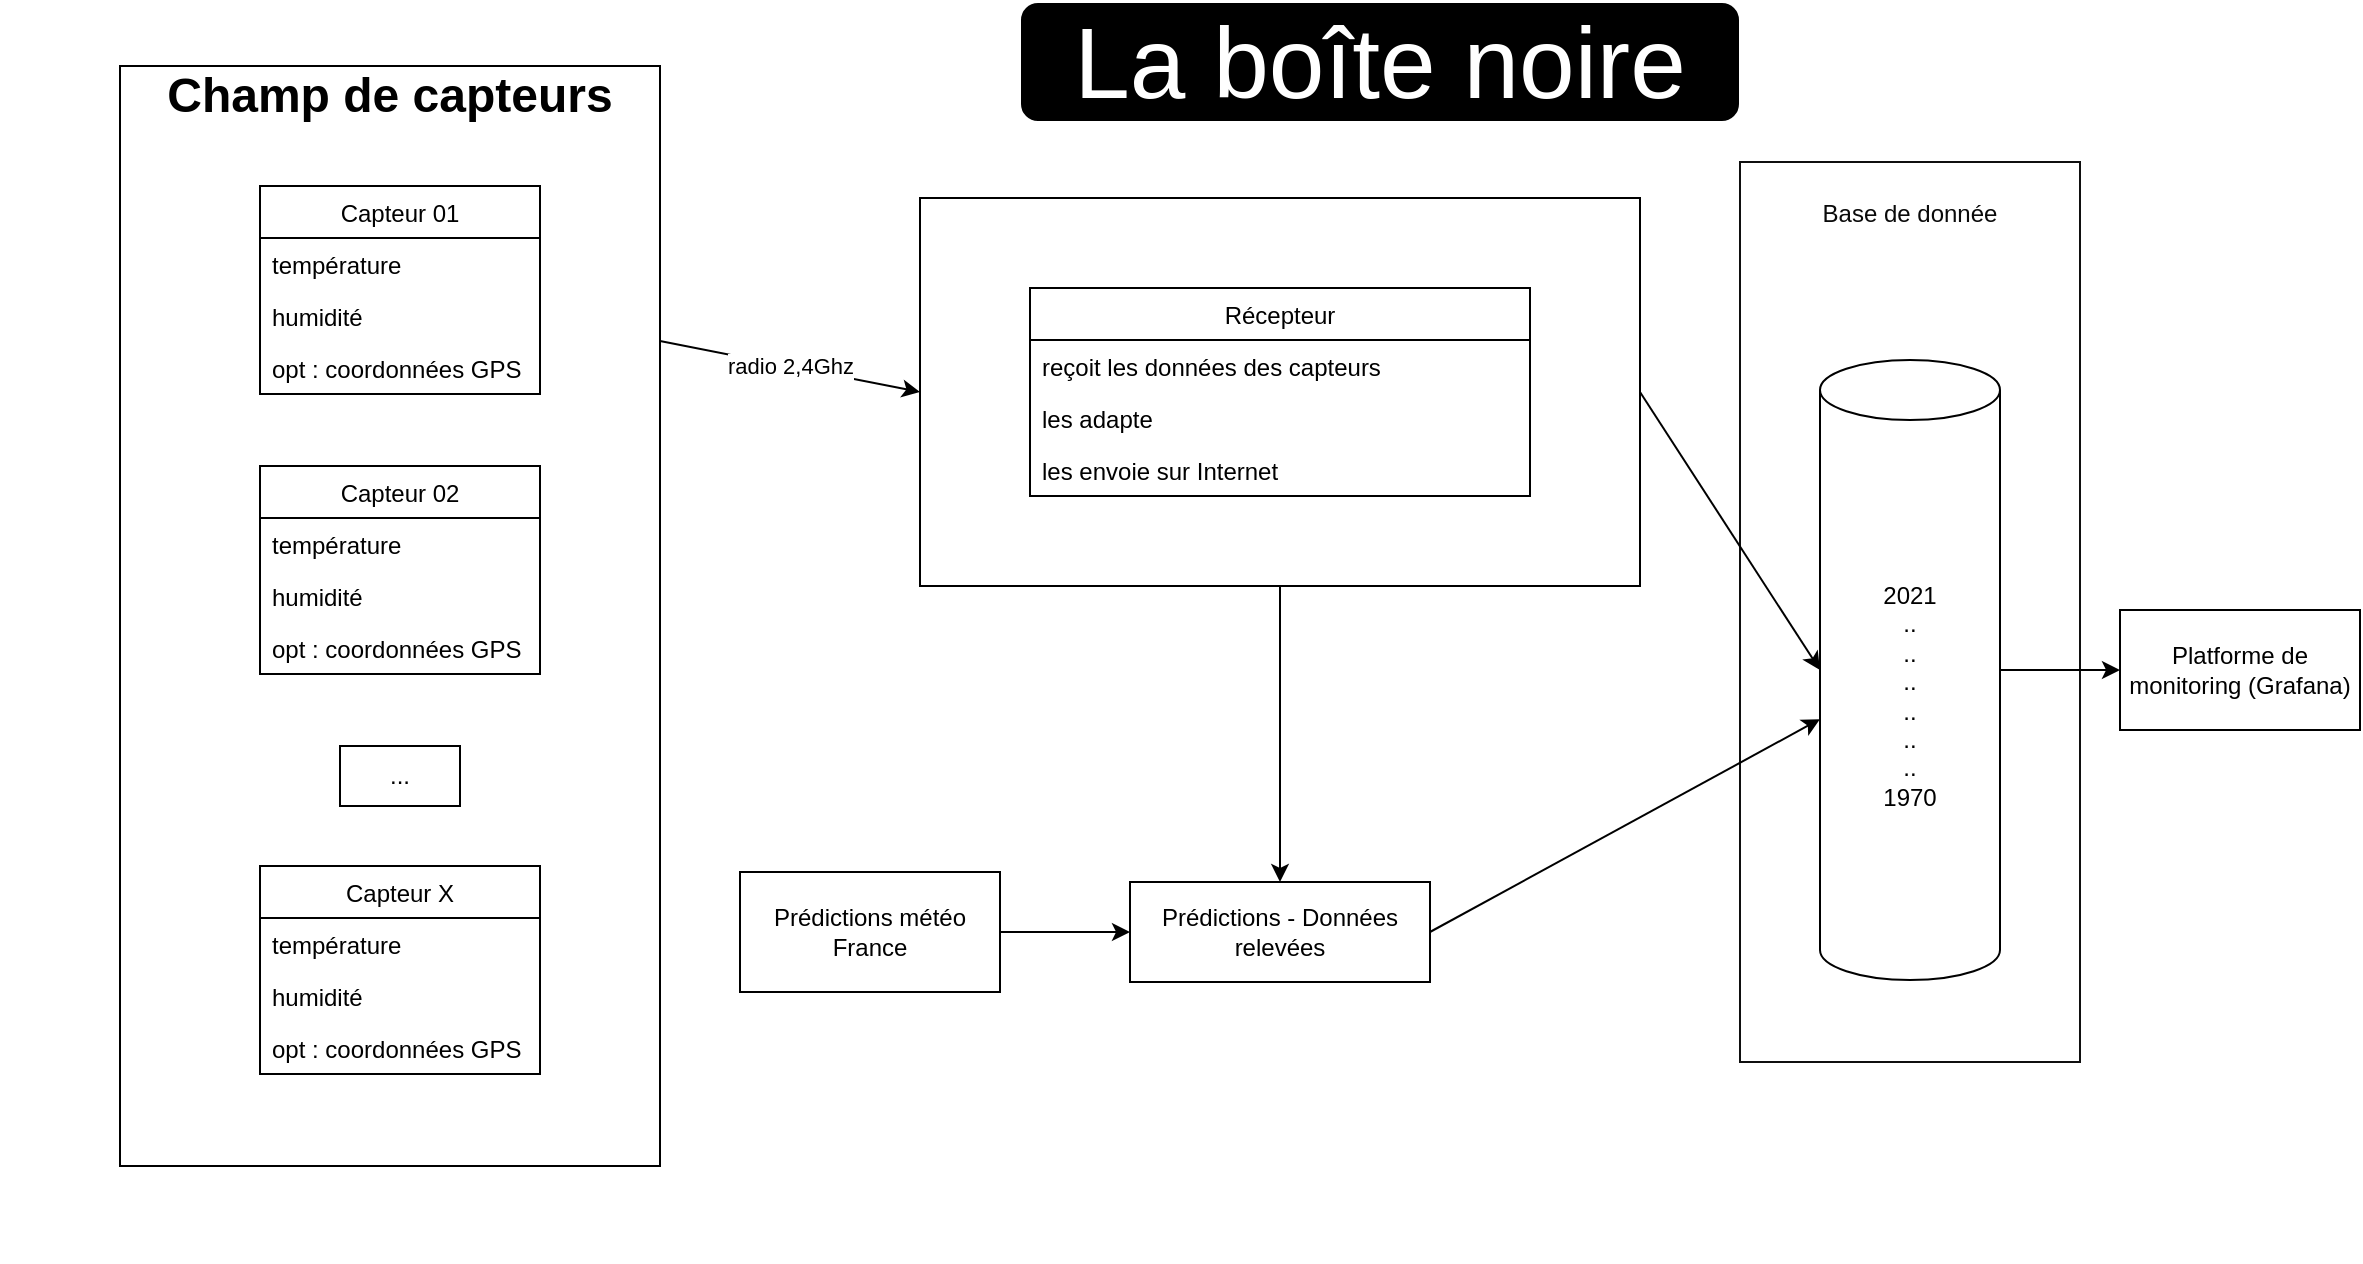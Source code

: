 <mxfile version="15.8.7" type="device"><diagram id="6Cc6UVWxts14hBTuOJX_" name="Page-1"><mxGraphModel dx="2275" dy="803" grid="1" gridSize="10" guides="1" tooltips="1" connect="1" arrows="1" fold="1" page="1" pageScale="1" pageWidth="1169" pageHeight="827" math="0" shadow="0"><root><mxCell id="0"/><mxCell id="1" parent="0"/><mxCell id="c6zDOciWWlwUj5wd_L6z-22" value="&lt;p style=&quot;font-size: 12px;&quot;&gt;&lt;font color=&quot;#0a0a0a&quot; style=&quot;line-height: 0.3; font-size: 12px;&quot;&gt;Base de donnée&lt;/font&gt;&lt;/p&gt;" style="rounded=0;whiteSpace=wrap;html=1;fontSize=12;fontColor=#FFFFFF;strokeColor=#0F0F0F;fillColor=#FFFFFF;verticalAlign=top;" parent="1" vertex="1"><mxGeometry x="850" y="100" width="170" height="450" as="geometry"/></mxCell><mxCell id="g27WDm8jm8eh9OkKAfT4-30" style="rounded=0;orthogonalLoop=1;jettySize=auto;html=1;exitX=1;exitY=0.25;exitDx=0;exitDy=0;entryX=0;entryY=0.5;entryDx=0;entryDy=0;" parent="1" source="g27WDm8jm8eh9OkKAfT4-23" target="g27WDm8jm8eh9OkKAfT4-25" edge="1"><mxGeometry relative="1" as="geometry"/></mxCell><mxCell id="g27WDm8jm8eh9OkKAfT4-31" value="radio 2,4Ghz" style="edgeLabel;html=1;align=center;verticalAlign=middle;resizable=0;points=[];" parent="g27WDm8jm8eh9OkKAfT4-30" vertex="1" connectable="0"><mxGeometry relative="1" as="geometry"><mxPoint as="offset"/></mxGeometry></mxCell><mxCell id="c6zDOciWWlwUj5wd_L6z-11" style="rounded=0;orthogonalLoop=1;jettySize=auto;html=1;exitX=0.5;exitY=1;exitDx=0;exitDy=0;entryX=0.5;entryY=0;entryDx=0;entryDy=0;" parent="1" source="g27WDm8jm8eh9OkKAfT4-25" target="c6zDOciWWlwUj5wd_L6z-8" edge="1"><mxGeometry relative="1" as="geometry"><mxPoint x="640" y="420" as="targetPoint"/></mxGeometry></mxCell><mxCell id="c6zDOciWWlwUj5wd_L6z-19" style="rounded=0;orthogonalLoop=1;jettySize=auto;html=1;exitX=1;exitY=0.5;exitDx=0;exitDy=0;entryX=0;entryY=0.5;entryDx=0;entryDy=0;entryPerimeter=0;" parent="1" source="g27WDm8jm8eh9OkKAfT4-25" target="c6zDOciWWlwUj5wd_L6z-15" edge="1"><mxGeometry relative="1" as="geometry"/></mxCell><mxCell id="gIbASfnqf8Iw_d9wFoB--1" value="Platforme de monitoring (Grafana)" style="rounded=0;whiteSpace=wrap;html=1;" parent="1" vertex="1"><mxGeometry x="1040" y="324" width="120" height="60" as="geometry"/></mxCell><mxCell id="c6zDOciWWlwUj5wd_L6z-10" style="edgeStyle=orthogonalEdgeStyle;rounded=0;orthogonalLoop=1;jettySize=auto;html=1;exitX=1;exitY=0.5;exitDx=0;exitDy=0;entryX=0;entryY=0.5;entryDx=0;entryDy=0;" parent="1" source="c6zDOciWWlwUj5wd_L6z-2" target="c6zDOciWWlwUj5wd_L6z-8" edge="1"><mxGeometry relative="1" as="geometry"/></mxCell><mxCell id="c6zDOciWWlwUj5wd_L6z-2" value="Prédictions météo France" style="rounded=0;whiteSpace=wrap;html=1;" parent="1" vertex="1"><mxGeometry x="350" y="455" width="130" height="60" as="geometry"/></mxCell><mxCell id="c6zDOciWWlwUj5wd_L6z-17" style="rounded=0;orthogonalLoop=1;jettySize=auto;html=1;exitX=1;exitY=0.5;exitDx=0;exitDy=0;" parent="1" source="c6zDOciWWlwUj5wd_L6z-8" target="c6zDOciWWlwUj5wd_L6z-15" edge="1"><mxGeometry relative="1" as="geometry"/></mxCell><mxCell id="c6zDOciWWlwUj5wd_L6z-8" value="Prédictions - Données relevées" style="rounded=0;whiteSpace=wrap;html=1;" parent="1" vertex="1"><mxGeometry x="545" y="460" width="150" height="50" as="geometry"/></mxCell><mxCell id="c6zDOciWWlwUj5wd_L6z-20" style="rounded=0;orthogonalLoop=1;jettySize=auto;html=1;exitX=1;exitY=0.5;exitDx=0;exitDy=0;exitPerimeter=0;entryX=0;entryY=0.5;entryDx=0;entryDy=0;" parent="1" source="c6zDOciWWlwUj5wd_L6z-15" target="gIbASfnqf8Iw_d9wFoB--1" edge="1"><mxGeometry relative="1" as="geometry"/></mxCell><mxCell id="c6zDOciWWlwUj5wd_L6z-15" value="2021&lt;br&gt;..&lt;br&gt;..&lt;br&gt;..&lt;br&gt;..&lt;br&gt;..&lt;br&gt;..&lt;br&gt;1970" style="shape=cylinder3;whiteSpace=wrap;html=1;boundedLbl=1;backgroundOutline=1;size=15;" parent="1" vertex="1"><mxGeometry x="890" y="199" width="90" height="310" as="geometry"/></mxCell><mxCell id="c6zDOciWWlwUj5wd_L6z-21" value="&lt;font color=&quot;#ffffff&quot; style=&quot;font-size: 50px&quot;&gt;La boîte noire&lt;/font&gt;" style="rounded=1;whiteSpace=wrap;html=1;fillColor=#000000;strokeColor=#FFFFFF;" parent="1" vertex="1"><mxGeometry x="490" y="20" width="360" height="60" as="geometry"/></mxCell><mxCell id="QlobU3IQtb7ATdubz6ZP-1" value="" style="group" vertex="1" connectable="0" parent="1"><mxGeometry x="-20" y="100" width="270" height="550" as="geometry"/></mxCell><mxCell id="QlobU3IQtb7ATdubz6ZP-3" value="" style="group" vertex="1" connectable="0" parent="QlobU3IQtb7ATdubz6ZP-1"><mxGeometry x="60" y="-48" width="270" height="550" as="geometry"/></mxCell><mxCell id="g27WDm8jm8eh9OkKAfT4-23" value="&lt;h1&gt;&lt;br&gt;&lt;/h1&gt;" style="rounded=0;whiteSpace=wrap;html=1;strokeColor=default;" parent="QlobU3IQtb7ATdubz6ZP-3" vertex="1"><mxGeometry width="270" height="550" as="geometry"/></mxCell><mxCell id="g27WDm8jm8eh9OkKAfT4-1" value="Capteur 01" style="swimlane;fontStyle=0;childLayout=stackLayout;horizontal=1;startSize=26;fillColor=none;horizontalStack=0;resizeParent=1;resizeParentMax=0;resizeLast=0;collapsible=1;marginBottom=0;" parent="QlobU3IQtb7ATdubz6ZP-3" vertex="1"><mxGeometry x="70" y="60" width="140" height="104" as="geometry"/></mxCell><mxCell id="g27WDm8jm8eh9OkKAfT4-2" value="température" style="text;strokeColor=none;fillColor=none;align=left;verticalAlign=top;spacingLeft=4;spacingRight=4;overflow=hidden;rotatable=0;points=[[0,0.5],[1,0.5]];portConstraint=eastwest;" parent="g27WDm8jm8eh9OkKAfT4-1" vertex="1"><mxGeometry y="26" width="140" height="26" as="geometry"/></mxCell><mxCell id="g27WDm8jm8eh9OkKAfT4-3" value="humidité" style="text;strokeColor=none;fillColor=none;align=left;verticalAlign=top;spacingLeft=4;spacingRight=4;overflow=hidden;rotatable=0;points=[[0,0.5],[1,0.5]];portConstraint=eastwest;" parent="g27WDm8jm8eh9OkKAfT4-1" vertex="1"><mxGeometry y="52" width="140" height="26" as="geometry"/></mxCell><mxCell id="g27WDm8jm8eh9OkKAfT4-4" value="opt : coordonnées GPS" style="text;strokeColor=none;fillColor=none;align=left;verticalAlign=top;spacingLeft=4;spacingRight=4;overflow=hidden;rotatable=0;points=[[0,0.5],[1,0.5]];portConstraint=eastwest;" parent="g27WDm8jm8eh9OkKAfT4-1" vertex="1"><mxGeometry y="78" width="140" height="26" as="geometry"/></mxCell><mxCell id="g27WDm8jm8eh9OkKAfT4-13" value="Capteur 02" style="swimlane;fontStyle=0;childLayout=stackLayout;horizontal=1;startSize=26;fillColor=none;horizontalStack=0;resizeParent=1;resizeParentMax=0;resizeLast=0;collapsible=1;marginBottom=0;" parent="QlobU3IQtb7ATdubz6ZP-3" vertex="1"><mxGeometry x="70" y="200" width="140" height="104" as="geometry"/></mxCell><mxCell id="g27WDm8jm8eh9OkKAfT4-14" value="température" style="text;strokeColor=none;fillColor=none;align=left;verticalAlign=top;spacingLeft=4;spacingRight=4;overflow=hidden;rotatable=0;points=[[0,0.5],[1,0.5]];portConstraint=eastwest;" parent="g27WDm8jm8eh9OkKAfT4-13" vertex="1"><mxGeometry y="26" width="140" height="26" as="geometry"/></mxCell><mxCell id="g27WDm8jm8eh9OkKAfT4-15" value="humidité" style="text;strokeColor=none;fillColor=none;align=left;verticalAlign=top;spacingLeft=4;spacingRight=4;overflow=hidden;rotatable=0;points=[[0,0.5],[1,0.5]];portConstraint=eastwest;" parent="g27WDm8jm8eh9OkKAfT4-13" vertex="1"><mxGeometry y="52" width="140" height="26" as="geometry"/></mxCell><mxCell id="g27WDm8jm8eh9OkKAfT4-16" value="opt : coordonnées GPS" style="text;strokeColor=none;fillColor=none;align=left;verticalAlign=top;spacingLeft=4;spacingRight=4;overflow=hidden;rotatable=0;points=[[0,0.5],[1,0.5]];portConstraint=eastwest;" parent="g27WDm8jm8eh9OkKAfT4-13" vertex="1"><mxGeometry y="78" width="140" height="26" as="geometry"/></mxCell><mxCell id="g27WDm8jm8eh9OkKAfT4-17" value="Capteur X" style="swimlane;fontStyle=0;childLayout=stackLayout;horizontal=1;startSize=26;fillColor=none;horizontalStack=0;resizeParent=1;resizeParentMax=0;resizeLast=0;collapsible=1;marginBottom=0;" parent="QlobU3IQtb7ATdubz6ZP-3" vertex="1"><mxGeometry x="70" y="400" width="140" height="104" as="geometry"/></mxCell><mxCell id="g27WDm8jm8eh9OkKAfT4-18" value="température" style="text;strokeColor=none;fillColor=none;align=left;verticalAlign=top;spacingLeft=4;spacingRight=4;overflow=hidden;rotatable=0;points=[[0,0.5],[1,0.5]];portConstraint=eastwest;" parent="g27WDm8jm8eh9OkKAfT4-17" vertex="1"><mxGeometry y="26" width="140" height="26" as="geometry"/></mxCell><mxCell id="g27WDm8jm8eh9OkKAfT4-19" value="humidité" style="text;strokeColor=none;fillColor=none;align=left;verticalAlign=top;spacingLeft=4;spacingRight=4;overflow=hidden;rotatable=0;points=[[0,0.5],[1,0.5]];portConstraint=eastwest;" parent="g27WDm8jm8eh9OkKAfT4-17" vertex="1"><mxGeometry y="52" width="140" height="26" as="geometry"/></mxCell><mxCell id="g27WDm8jm8eh9OkKAfT4-20" value="opt : coordonnées GPS" style="text;strokeColor=none;fillColor=none;align=left;verticalAlign=top;spacingLeft=4;spacingRight=4;overflow=hidden;rotatable=0;points=[[0,0.5],[1,0.5]];portConstraint=eastwest;" parent="g27WDm8jm8eh9OkKAfT4-17" vertex="1"><mxGeometry y="78" width="140" height="26" as="geometry"/></mxCell><mxCell id="g27WDm8jm8eh9OkKAfT4-22" value="..." style="text;html=1;strokeColor=default;fillColor=none;align=center;verticalAlign=middle;whiteSpace=wrap;rounded=0;" parent="QlobU3IQtb7ATdubz6ZP-3" vertex="1"><mxGeometry x="110" y="340" width="60" height="30" as="geometry"/></mxCell><mxCell id="g27WDm8jm8eh9OkKAfT4-24" value="&lt;h1&gt;Champ de capteurs&lt;/h1&gt;" style="text;html=1;strokeColor=none;fillColor=none;align=center;verticalAlign=middle;whiteSpace=wrap;rounded=0;" parent="QlobU3IQtb7ATdubz6ZP-3" vertex="1"><mxGeometry width="270" height="30" as="geometry"/></mxCell><mxCell id="QlobU3IQtb7ATdubz6ZP-4" value="" style="group" vertex="1" connectable="0" parent="1"><mxGeometry x="440" y="118" width="360" height="194" as="geometry"/></mxCell><mxCell id="g27WDm8jm8eh9OkKAfT4-25" value="" style="rounded=0;whiteSpace=wrap;html=1;strokeColor=default;" parent="QlobU3IQtb7ATdubz6ZP-4" vertex="1"><mxGeometry width="360" height="194" as="geometry"/></mxCell><mxCell id="g27WDm8jm8eh9OkKAfT4-26" value="Récepteur" style="swimlane;fontStyle=0;childLayout=stackLayout;horizontal=1;startSize=26;fillColor=none;horizontalStack=0;resizeParent=1;resizeParentMax=0;resizeLast=0;collapsible=1;marginBottom=0;strokeColor=default;" parent="QlobU3IQtb7ATdubz6ZP-4" vertex="1"><mxGeometry x="55" y="45" width="250" height="104" as="geometry"/></mxCell><mxCell id="g27WDm8jm8eh9OkKAfT4-27" value="reçoit les données des capteurs" style="text;strokeColor=none;fillColor=none;align=left;verticalAlign=top;spacingLeft=4;spacingRight=4;overflow=hidden;rotatable=0;points=[[0,0.5],[1,0.5]];portConstraint=eastwest;" parent="g27WDm8jm8eh9OkKAfT4-26" vertex="1"><mxGeometry y="26" width="250" height="26" as="geometry"/></mxCell><mxCell id="g27WDm8jm8eh9OkKAfT4-28" value="les adapte" style="text;strokeColor=none;fillColor=none;align=left;verticalAlign=top;spacingLeft=4;spacingRight=4;overflow=hidden;rotatable=0;points=[[0,0.5],[1,0.5]];portConstraint=eastwest;" parent="g27WDm8jm8eh9OkKAfT4-26" vertex="1"><mxGeometry y="52" width="250" height="26" as="geometry"/></mxCell><mxCell id="g27WDm8jm8eh9OkKAfT4-29" value="les envoie sur Internet" style="text;strokeColor=none;fillColor=none;align=left;verticalAlign=top;spacingLeft=4;spacingRight=4;overflow=hidden;rotatable=0;points=[[0,0.5],[1,0.5]];portConstraint=eastwest;" parent="g27WDm8jm8eh9OkKAfT4-26" vertex="1"><mxGeometry y="78" width="250" height="26" as="geometry"/></mxCell></root></mxGraphModel></diagram></mxfile>